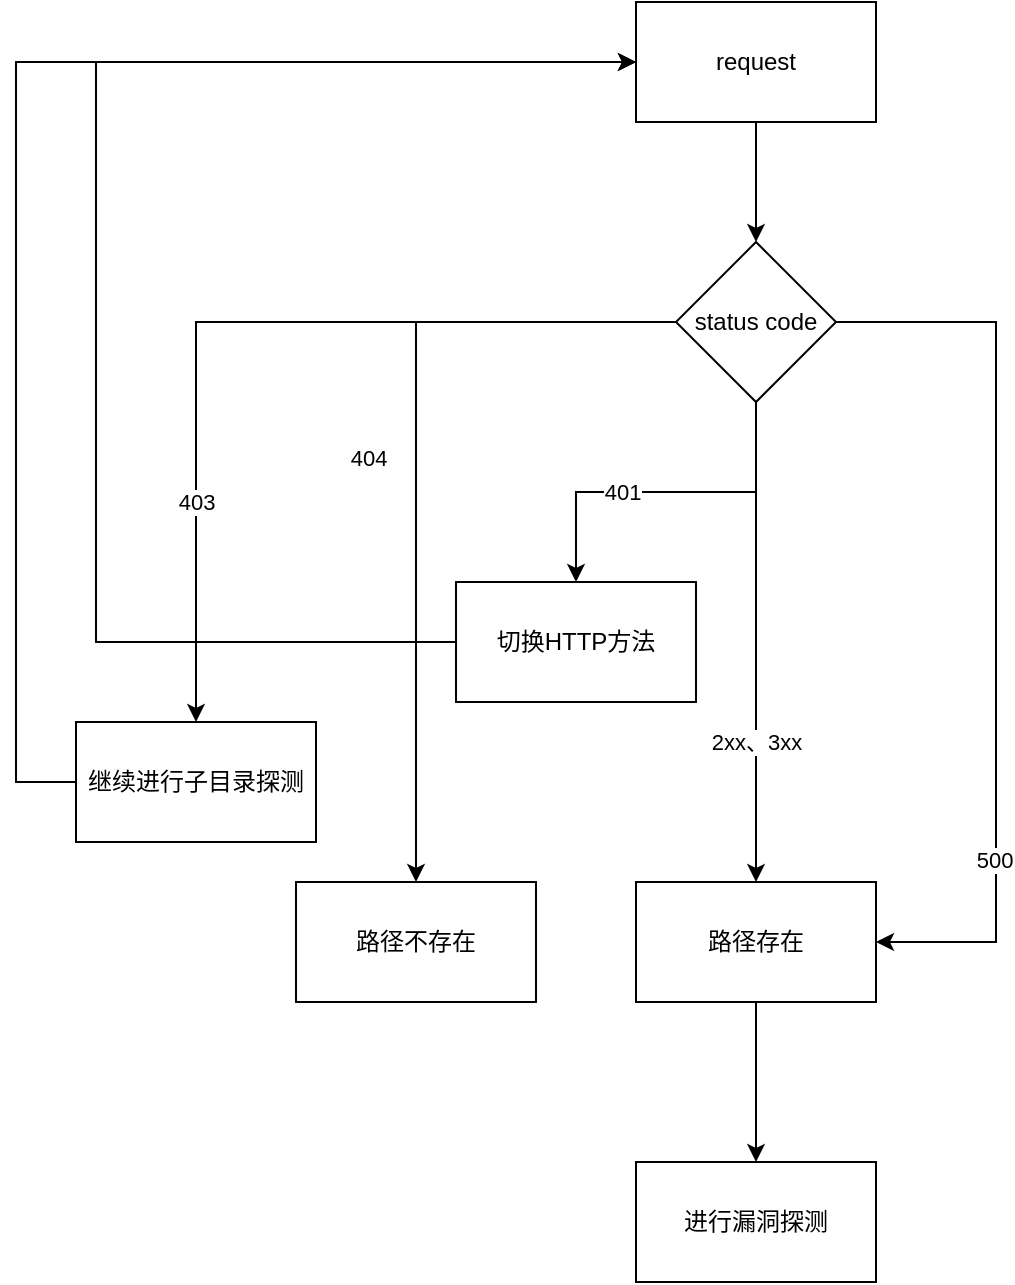<mxfile version="21.2.1" type="github">
  <diagram name="第 1 页" id="dhtbSQrQPLIDP8PD7pK_">
    <mxGraphModel dx="918" dy="588" grid="1" gridSize="10" guides="1" tooltips="1" connect="1" arrows="1" fold="1" page="1" pageScale="1" pageWidth="827" pageHeight="1169" math="0" shadow="0">
      <root>
        <mxCell id="0" />
        <mxCell id="1" parent="0" />
        <mxCell id="AUCj9lgXTm8hQotpIEhG-11" value="" style="edgeStyle=orthogonalEdgeStyle;rounded=0;orthogonalLoop=1;jettySize=auto;html=1;" edge="1" parent="1" source="AUCj9lgXTm8hQotpIEhG-2" target="AUCj9lgXTm8hQotpIEhG-10">
          <mxGeometry relative="1" as="geometry" />
        </mxCell>
        <mxCell id="AUCj9lgXTm8hQotpIEhG-2" value="request" style="rounded=0;whiteSpace=wrap;html=1;" vertex="1" parent="1">
          <mxGeometry x="370" y="100" width="120" height="60" as="geometry" />
        </mxCell>
        <mxCell id="AUCj9lgXTm8hQotpIEhG-13" value="" style="edgeStyle=orthogonalEdgeStyle;rounded=0;orthogonalLoop=1;jettySize=auto;html=1;" edge="1" parent="1" source="AUCj9lgXTm8hQotpIEhG-10" target="AUCj9lgXTm8hQotpIEhG-12">
          <mxGeometry relative="1" as="geometry" />
        </mxCell>
        <mxCell id="AUCj9lgXTm8hQotpIEhG-14" value="2xx、3xx" style="edgeLabel;html=1;align=center;verticalAlign=middle;resizable=0;points=[];" vertex="1" connectable="0" parent="AUCj9lgXTm8hQotpIEhG-13">
          <mxGeometry x="-0.127" relative="1" as="geometry">
            <mxPoint y="65" as="offset" />
          </mxGeometry>
        </mxCell>
        <mxCell id="AUCj9lgXTm8hQotpIEhG-16" value="" style="edgeStyle=orthogonalEdgeStyle;rounded=0;orthogonalLoop=1;jettySize=auto;html=1;" edge="1" parent="1" source="AUCj9lgXTm8hQotpIEhG-10" target="AUCj9lgXTm8hQotpIEhG-15">
          <mxGeometry relative="1" as="geometry" />
        </mxCell>
        <mxCell id="AUCj9lgXTm8hQotpIEhG-17" value="403" style="edgeLabel;html=1;align=center;verticalAlign=middle;resizable=0;points=[];" vertex="1" connectable="0" parent="AUCj9lgXTm8hQotpIEhG-16">
          <mxGeometry x="-0.118" y="-1" relative="1" as="geometry">
            <mxPoint x="-46" y="91" as="offset" />
          </mxGeometry>
        </mxCell>
        <mxCell id="AUCj9lgXTm8hQotpIEhG-19" value="" style="edgeStyle=orthogonalEdgeStyle;rounded=0;orthogonalLoop=1;jettySize=auto;html=1;" edge="1" parent="1" source="AUCj9lgXTm8hQotpIEhG-10" target="AUCj9lgXTm8hQotpIEhG-18">
          <mxGeometry relative="1" as="geometry" />
        </mxCell>
        <mxCell id="AUCj9lgXTm8hQotpIEhG-20" value="404" style="edgeLabel;html=1;align=center;verticalAlign=middle;resizable=0;points=[];" vertex="1" connectable="0" parent="AUCj9lgXTm8hQotpIEhG-19">
          <mxGeometry x="-0.344" y="-3" relative="1" as="geometry">
            <mxPoint x="-21" y="63" as="offset" />
          </mxGeometry>
        </mxCell>
        <mxCell id="AUCj9lgXTm8hQotpIEhG-22" style="edgeStyle=orthogonalEdgeStyle;rounded=0;orthogonalLoop=1;jettySize=auto;html=1;entryX=1;entryY=0.5;entryDx=0;entryDy=0;" edge="1" parent="1" source="AUCj9lgXTm8hQotpIEhG-10" target="AUCj9lgXTm8hQotpIEhG-12">
          <mxGeometry relative="1" as="geometry">
            <mxPoint x="590" y="150" as="targetPoint" />
            <Array as="points">
              <mxPoint x="550" y="260" />
              <mxPoint x="550" y="570" />
            </Array>
          </mxGeometry>
        </mxCell>
        <mxCell id="AUCj9lgXTm8hQotpIEhG-23" value="500" style="edgeLabel;html=1;align=center;verticalAlign=middle;resizable=0;points=[];" vertex="1" connectable="0" parent="AUCj9lgXTm8hQotpIEhG-22">
          <mxGeometry x="0.551" y="-1" relative="1" as="geometry">
            <mxPoint as="offset" />
          </mxGeometry>
        </mxCell>
        <mxCell id="AUCj9lgXTm8hQotpIEhG-27" style="edgeStyle=orthogonalEdgeStyle;rounded=0;orthogonalLoop=1;jettySize=auto;html=1;entryX=0.5;entryY=0;entryDx=0;entryDy=0;" edge="1" parent="1" source="AUCj9lgXTm8hQotpIEhG-10" target="AUCj9lgXTm8hQotpIEhG-28">
          <mxGeometry relative="1" as="geometry">
            <mxPoint x="340" y="360" as="targetPoint" />
          </mxGeometry>
        </mxCell>
        <mxCell id="AUCj9lgXTm8hQotpIEhG-31" value="401" style="edgeLabel;html=1;align=center;verticalAlign=middle;resizable=0;points=[];" vertex="1" connectable="0" parent="AUCj9lgXTm8hQotpIEhG-27">
          <mxGeometry x="0.252" relative="1" as="geometry">
            <mxPoint as="offset" />
          </mxGeometry>
        </mxCell>
        <mxCell id="AUCj9lgXTm8hQotpIEhG-10" value="status code" style="rhombus;whiteSpace=wrap;html=1;rounded=0;" vertex="1" parent="1">
          <mxGeometry x="390" y="220" width="80" height="80" as="geometry" />
        </mxCell>
        <mxCell id="AUCj9lgXTm8hQotpIEhG-26" value="" style="edgeStyle=orthogonalEdgeStyle;rounded=0;orthogonalLoop=1;jettySize=auto;html=1;" edge="1" parent="1" source="AUCj9lgXTm8hQotpIEhG-12" target="AUCj9lgXTm8hQotpIEhG-25">
          <mxGeometry relative="1" as="geometry" />
        </mxCell>
        <mxCell id="AUCj9lgXTm8hQotpIEhG-12" value="路径存在" style="rounded=0;whiteSpace=wrap;html=1;" vertex="1" parent="1">
          <mxGeometry x="370" y="540" width="120" height="60" as="geometry" />
        </mxCell>
        <mxCell id="AUCj9lgXTm8hQotpIEhG-21" style="edgeStyle=orthogonalEdgeStyle;rounded=0;orthogonalLoop=1;jettySize=auto;html=1;entryX=0;entryY=0.5;entryDx=0;entryDy=0;exitX=0;exitY=0.5;exitDx=0;exitDy=0;" edge="1" parent="1" source="AUCj9lgXTm8hQotpIEhG-15" target="AUCj9lgXTm8hQotpIEhG-2">
          <mxGeometry relative="1" as="geometry">
            <Array as="points">
              <mxPoint x="60" y="490" />
              <mxPoint x="60" y="130" />
            </Array>
          </mxGeometry>
        </mxCell>
        <mxCell id="AUCj9lgXTm8hQotpIEhG-15" value="继续进行子目录探测" style="rounded=0;whiteSpace=wrap;html=1;" vertex="1" parent="1">
          <mxGeometry x="90" y="460" width="120" height="60" as="geometry" />
        </mxCell>
        <mxCell id="AUCj9lgXTm8hQotpIEhG-18" value="路径不存在" style="whiteSpace=wrap;html=1;rounded=0;" vertex="1" parent="1">
          <mxGeometry x="200" y="540" width="120" height="60" as="geometry" />
        </mxCell>
        <mxCell id="AUCj9lgXTm8hQotpIEhG-25" value="进行漏洞探测" style="whiteSpace=wrap;html=1;rounded=0;" vertex="1" parent="1">
          <mxGeometry x="370" y="680" width="120" height="60" as="geometry" />
        </mxCell>
        <mxCell id="AUCj9lgXTm8hQotpIEhG-30" style="edgeStyle=orthogonalEdgeStyle;rounded=0;orthogonalLoop=1;jettySize=auto;html=1;entryX=0;entryY=0.5;entryDx=0;entryDy=0;exitX=0;exitY=0.5;exitDx=0;exitDy=0;" edge="1" parent="1" source="AUCj9lgXTm8hQotpIEhG-28" target="AUCj9lgXTm8hQotpIEhG-2">
          <mxGeometry relative="1" as="geometry">
            <Array as="points">
              <mxPoint x="100" y="420" />
              <mxPoint x="100" y="130" />
            </Array>
          </mxGeometry>
        </mxCell>
        <mxCell id="AUCj9lgXTm8hQotpIEhG-28" value="切换HTTP方法" style="whiteSpace=wrap;html=1;rounded=0;" vertex="1" parent="1">
          <mxGeometry x="280" y="390" width="120" height="60" as="geometry" />
        </mxCell>
      </root>
    </mxGraphModel>
  </diagram>
</mxfile>
